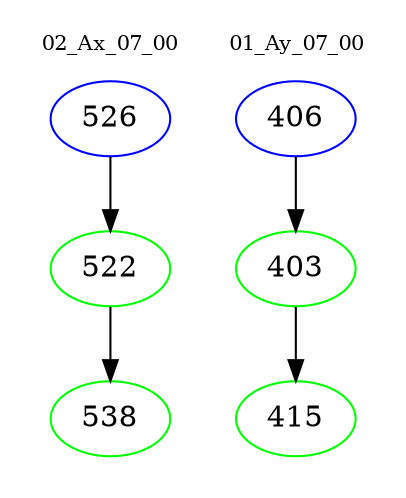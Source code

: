 digraph{
subgraph cluster_0 {
color = white
label = "02_Ax_07_00";
fontsize=10;
T0_526 [label="526", color="blue"]
T0_526 -> T0_522 [color="black"]
T0_522 [label="522", color="green"]
T0_522 -> T0_538 [color="black"]
T0_538 [label="538", color="green"]
}
subgraph cluster_1 {
color = white
label = "01_Ay_07_00";
fontsize=10;
T1_406 [label="406", color="blue"]
T1_406 -> T1_403 [color="black"]
T1_403 [label="403", color="green"]
T1_403 -> T1_415 [color="black"]
T1_415 [label="415", color="green"]
}
}

